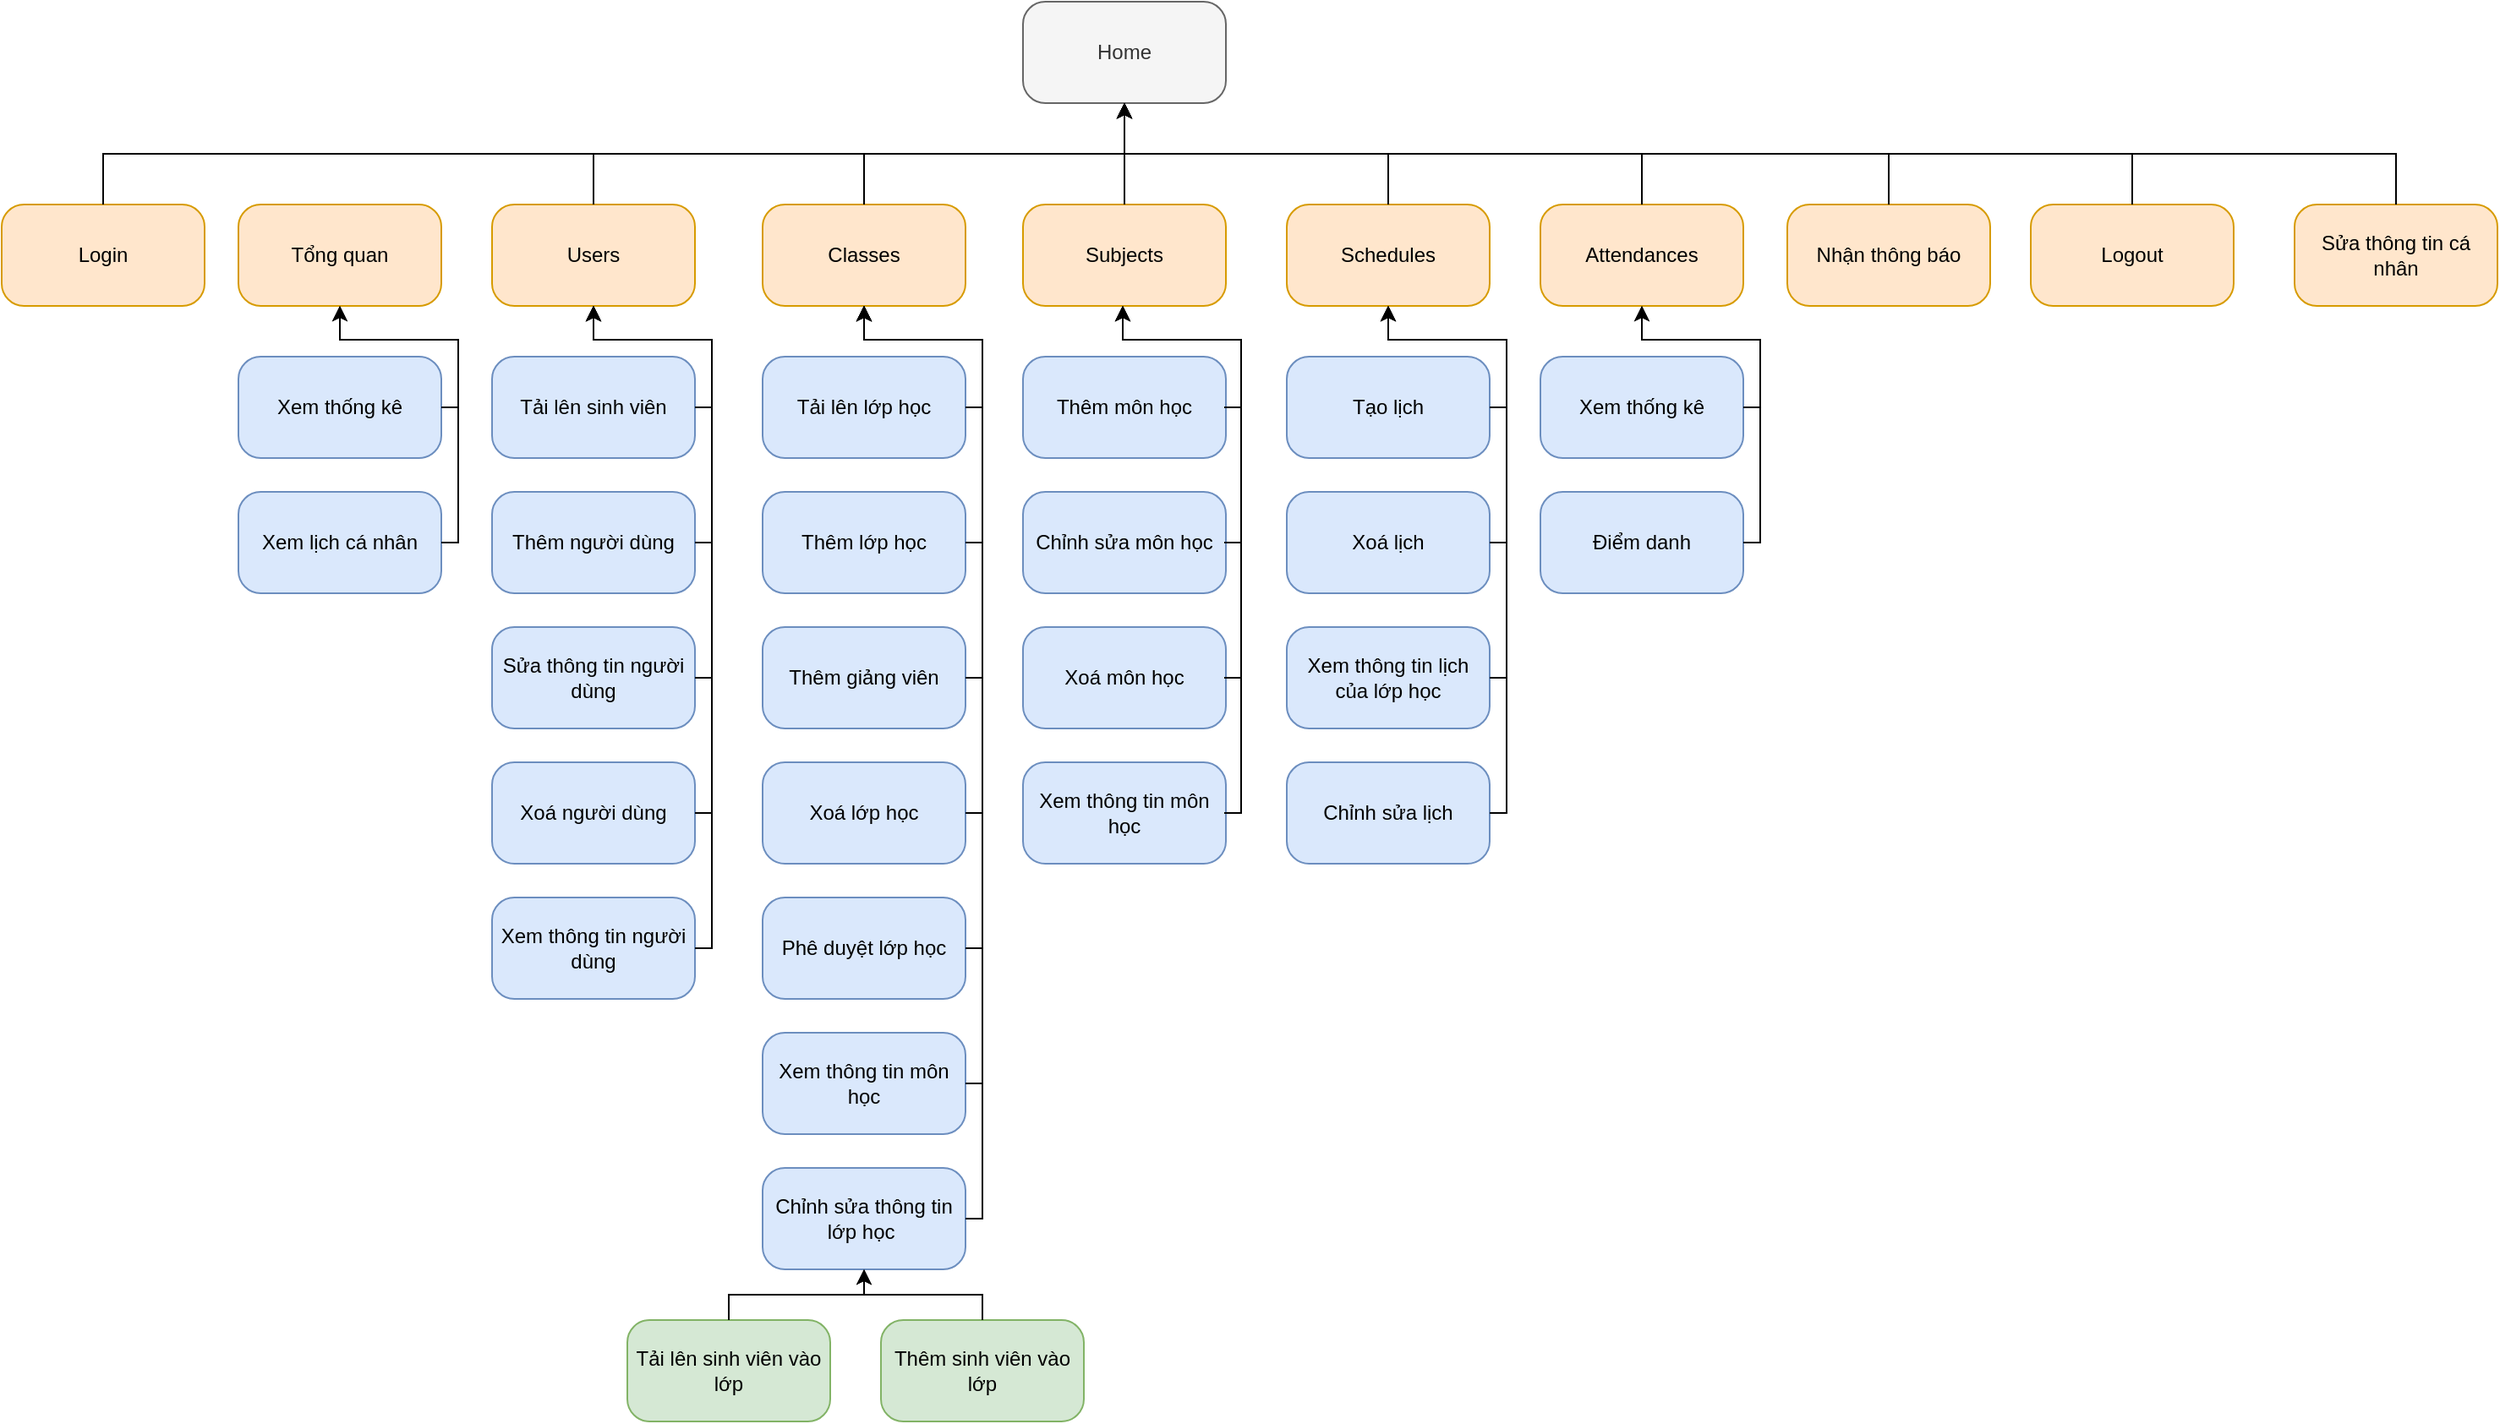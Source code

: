 <mxfile version="20.3.0" pages="3"><diagram id="ObsDBhFwj86qnx-AY492" name="Admin,SuperAdmin"><mxGraphModel dx="3127" dy="1194" grid="1" gridSize="10" guides="1" tooltips="1" connect="1" arrows="1" fold="1" page="1" pageScale="1" pageWidth="827" pageHeight="1169" math="0" shadow="0"><root><mxCell id="0"/><mxCell id="1" parent="0"/><mxCell id="vuLwh78SYrXA61qgfJdx-1" value="Home" style="rounded=1;whiteSpace=wrap;html=1;arcSize=22;fillColor=#f5f5f5;strokeColor=#666666;fontColor=#333333;" vertex="1" parent="1"><mxGeometry x="354" y="90" width="120" height="60" as="geometry"/></mxCell><mxCell id="vuLwh78SYrXA61qgfJdx-2" value="Users" style="rounded=1;whiteSpace=wrap;html=1;arcSize=22;fillColor=#ffe6cc;strokeColor=#d79b00;" vertex="1" parent="1"><mxGeometry x="40" y="210" width="120" height="60" as="geometry"/></mxCell><mxCell id="vuLwh78SYrXA61qgfJdx-3" value="Classes" style="rounded=1;whiteSpace=wrap;html=1;arcSize=22;fillColor=#ffe6cc;strokeColor=#d79b00;" vertex="1" parent="1"><mxGeometry x="200" y="210" width="120" height="60" as="geometry"/></mxCell><mxCell id="vuLwh78SYrXA61qgfJdx-4" value="Subjects" style="rounded=1;whiteSpace=wrap;html=1;arcSize=22;fillColor=#ffe6cc;strokeColor=#d79b00;" vertex="1" parent="1"><mxGeometry x="354" y="210" width="120" height="60" as="geometry"/></mxCell><mxCell id="vuLwh78SYrXA61qgfJdx-5" value="Schedules" style="rounded=1;whiteSpace=wrap;html=1;arcSize=22;fillColor=#ffe6cc;strokeColor=#d79b00;" vertex="1" parent="1"><mxGeometry x="510" y="210" width="120" height="60" as="geometry"/></mxCell><mxCell id="vuLwh78SYrXA61qgfJdx-6" value="Attendances" style="rounded=1;whiteSpace=wrap;html=1;arcSize=22;fillColor=#ffe6cc;strokeColor=#d79b00;" vertex="1" parent="1"><mxGeometry x="660" y="210" width="120" height="60" as="geometry"/></mxCell><mxCell id="vuLwh78SYrXA61qgfJdx-7" value="Logout" style="rounded=1;whiteSpace=wrap;html=1;arcSize=22;fillColor=#ffe6cc;strokeColor=#d79b00;" vertex="1" parent="1"><mxGeometry x="950" y="210" width="120" height="60" as="geometry"/></mxCell><mxCell id="vuLwh78SYrXA61qgfJdx-8" value="Login" style="rounded=1;whiteSpace=wrap;html=1;arcSize=22;fillColor=#ffe6cc;strokeColor=#d79b00;" vertex="1" parent="1"><mxGeometry x="-250" y="210" width="120" height="60" as="geometry"/></mxCell><mxCell id="vuLwh78SYrXA61qgfJdx-9" value="" style="endArrow=classic;html=1;rounded=0;exitX=0.5;exitY=0;exitDx=0;exitDy=0;entryX=0.5;entryY=1;entryDx=0;entryDy=0;edgeStyle=orthogonalEdgeStyle;" edge="1" parent="1" source="vuLwh78SYrXA61qgfJdx-7" target="vuLwh78SYrXA61qgfJdx-1"><mxGeometry width="50" height="50" relative="1" as="geometry"><mxPoint x="180" y="110" as="sourcePoint"/><mxPoint x="230" y="60" as="targetPoint"/></mxGeometry></mxCell><mxCell id="vuLwh78SYrXA61qgfJdx-10" value="" style="endArrow=classic;html=1;rounded=0;exitX=0.5;exitY=0;exitDx=0;exitDy=0;entryX=0.5;entryY=1;entryDx=0;entryDy=0;edgeStyle=orthogonalEdgeStyle;" edge="1" parent="1" source="vuLwh78SYrXA61qgfJdx-6" target="vuLwh78SYrXA61qgfJdx-1"><mxGeometry width="50" height="50" relative="1" as="geometry"><mxPoint x="880" y="220" as="sourcePoint"/><mxPoint x="424" y="160" as="targetPoint"/></mxGeometry></mxCell><mxCell id="vuLwh78SYrXA61qgfJdx-11" value="" style="endArrow=classic;html=1;rounded=0;exitX=0.5;exitY=0;exitDx=0;exitDy=0;entryX=0.5;entryY=1;entryDx=0;entryDy=0;edgeStyle=orthogonalEdgeStyle;" edge="1" parent="1" source="vuLwh78SYrXA61qgfJdx-5" target="vuLwh78SYrXA61qgfJdx-1"><mxGeometry width="50" height="50" relative="1" as="geometry"><mxPoint x="730" y="220" as="sourcePoint"/><mxPoint x="424.0" y="160" as="targetPoint"/></mxGeometry></mxCell><mxCell id="vuLwh78SYrXA61qgfJdx-12" value="" style="endArrow=classic;html=1;rounded=0;exitX=0.5;exitY=0;exitDx=0;exitDy=0;entryX=0.5;entryY=1;entryDx=0;entryDy=0;edgeStyle=orthogonalEdgeStyle;" edge="1" parent="1" source="vuLwh78SYrXA61qgfJdx-4" target="vuLwh78SYrXA61qgfJdx-1"><mxGeometry width="50" height="50" relative="1" as="geometry"><mxPoint x="580" y="220" as="sourcePoint"/><mxPoint x="424.0" y="160" as="targetPoint"/></mxGeometry></mxCell><mxCell id="vuLwh78SYrXA61qgfJdx-13" value="" style="endArrow=classic;html=1;rounded=0;exitX=0.5;exitY=0;exitDx=0;exitDy=0;entryX=0.5;entryY=1;entryDx=0;entryDy=0;edgeStyle=orthogonalEdgeStyle;" edge="1" parent="1" source="vuLwh78SYrXA61qgfJdx-3" target="vuLwh78SYrXA61qgfJdx-1"><mxGeometry width="50" height="50" relative="1" as="geometry"><mxPoint x="424.0" y="220" as="sourcePoint"/><mxPoint x="424.0" y="160" as="targetPoint"/></mxGeometry></mxCell><mxCell id="vuLwh78SYrXA61qgfJdx-14" value="" style="endArrow=classic;html=1;rounded=0;exitX=0.5;exitY=0;exitDx=0;exitDy=0;entryX=0.5;entryY=1;entryDx=0;entryDy=0;edgeStyle=orthogonalEdgeStyle;" edge="1" parent="1" source="vuLwh78SYrXA61qgfJdx-2" target="vuLwh78SYrXA61qgfJdx-1"><mxGeometry width="50" height="50" relative="1" as="geometry"><mxPoint x="434.0" y="230" as="sourcePoint"/><mxPoint x="434.0" y="170" as="targetPoint"/></mxGeometry></mxCell><mxCell id="vuLwh78SYrXA61qgfJdx-15" value="" style="endArrow=classic;html=1;rounded=0;exitX=0.5;exitY=0;exitDx=0;exitDy=0;entryX=0.5;entryY=1;entryDx=0;entryDy=0;edgeStyle=orthogonalEdgeStyle;" edge="1" parent="1" source="vuLwh78SYrXA61qgfJdx-8" target="vuLwh78SYrXA61qgfJdx-1"><mxGeometry width="50" height="50" relative="1" as="geometry"><mxPoint x="444.0" y="240" as="sourcePoint"/><mxPoint x="444.0" y="180" as="targetPoint"/></mxGeometry></mxCell><mxCell id="vuLwh78SYrXA61qgfJdx-17" value="Tải lên sinh viên" style="rounded=1;whiteSpace=wrap;html=1;arcSize=22;fillColor=#dae8fc;strokeColor=#6c8ebf;" vertex="1" parent="1"><mxGeometry x="40" y="300" width="120" height="60" as="geometry"/></mxCell><mxCell id="vuLwh78SYrXA61qgfJdx-18" value="Thêm người dùng" style="rounded=1;whiteSpace=wrap;html=1;arcSize=22;fillColor=#dae8fc;strokeColor=#6c8ebf;" vertex="1" parent="1"><mxGeometry x="40" y="380" width="120" height="60" as="geometry"/></mxCell><mxCell id="vuLwh78SYrXA61qgfJdx-19" value="Sửa thông tin người dùng" style="rounded=1;whiteSpace=wrap;html=1;arcSize=22;fillColor=#dae8fc;strokeColor=#6c8ebf;" vertex="1" parent="1"><mxGeometry x="40" y="460" width="120" height="60" as="geometry"/></mxCell><mxCell id="vuLwh78SYrXA61qgfJdx-20" value="Xoá người dùng" style="rounded=1;whiteSpace=wrap;html=1;arcSize=22;fillColor=#dae8fc;strokeColor=#6c8ebf;" vertex="1" parent="1"><mxGeometry x="40" y="540" width="120" height="60" as="geometry"/></mxCell><mxCell id="vuLwh78SYrXA61qgfJdx-21" value="Tổng quan" style="rounded=1;whiteSpace=wrap;html=1;arcSize=22;fillColor=#ffe6cc;strokeColor=#d79b00;" vertex="1" parent="1"><mxGeometry x="-110" y="210" width="120" height="60" as="geometry"/></mxCell><mxCell id="vuLwh78SYrXA61qgfJdx-22" value="Xem thống kê" style="rounded=1;whiteSpace=wrap;html=1;arcSize=22;fillColor=#dae8fc;strokeColor=#6c8ebf;" vertex="1" parent="1"><mxGeometry x="-110" y="300" width="120" height="60" as="geometry"/></mxCell><mxCell id="vuLwh78SYrXA61qgfJdx-23" value="Xem lịch cá nhân" style="rounded=1;whiteSpace=wrap;html=1;arcSize=22;fillColor=#dae8fc;strokeColor=#6c8ebf;" vertex="1" parent="1"><mxGeometry x="-110" y="380" width="120" height="60" as="geometry"/></mxCell><mxCell id="vuLwh78SYrXA61qgfJdx-26" value="Tải lên lớp học" style="rounded=1;whiteSpace=wrap;html=1;arcSize=22;fillColor=#dae8fc;strokeColor=#6c8ebf;" vertex="1" parent="1"><mxGeometry x="200" y="300" width="120" height="60" as="geometry"/></mxCell><mxCell id="vuLwh78SYrXA61qgfJdx-27" value="Thêm lớp học" style="rounded=1;whiteSpace=wrap;html=1;arcSize=22;fillColor=#dae8fc;strokeColor=#6c8ebf;" vertex="1" parent="1"><mxGeometry x="200" y="380" width="120" height="60" as="geometry"/></mxCell><mxCell id="vuLwh78SYrXA61qgfJdx-28" value="Thêm giảng viên" style="rounded=1;whiteSpace=wrap;html=1;arcSize=22;fillColor=#dae8fc;strokeColor=#6c8ebf;" vertex="1" parent="1"><mxGeometry x="200" y="460" width="120" height="60" as="geometry"/></mxCell><mxCell id="vuLwh78SYrXA61qgfJdx-29" value="Xoá lớp học" style="rounded=1;whiteSpace=wrap;html=1;arcSize=22;fillColor=#dae8fc;strokeColor=#6c8ebf;" vertex="1" parent="1"><mxGeometry x="200" y="540" width="120" height="60" as="geometry"/></mxCell><mxCell id="vuLwh78SYrXA61qgfJdx-30" value="Phê duyệt lớp học" style="rounded=1;whiteSpace=wrap;html=1;arcSize=22;fillColor=#dae8fc;strokeColor=#6c8ebf;" vertex="1" parent="1"><mxGeometry x="200" y="620" width="120" height="60" as="geometry"/></mxCell><mxCell id="vuLwh78SYrXA61qgfJdx-31" value="Chỉnh sửa thông tin lớp học&amp;nbsp;" style="rounded=1;whiteSpace=wrap;html=1;arcSize=22;fillColor=#dae8fc;strokeColor=#6c8ebf;" vertex="1" parent="1"><mxGeometry x="200" y="780" width="120" height="60" as="geometry"/></mxCell><mxCell id="vuLwh78SYrXA61qgfJdx-32" value="Tải lên sinh viên vào lớp" style="rounded=1;whiteSpace=wrap;html=1;arcSize=22;fillColor=#d5e8d4;strokeColor=#82b366;" vertex="1" parent="1"><mxGeometry x="120" y="870" width="120" height="60" as="geometry"/></mxCell><mxCell id="vuLwh78SYrXA61qgfJdx-33" value="Thêm sinh viên vào lớp" style="rounded=1;whiteSpace=wrap;html=1;arcSize=22;fillColor=#d5e8d4;strokeColor=#82b366;" vertex="1" parent="1"><mxGeometry x="270" y="870" width="120" height="60" as="geometry"/></mxCell><mxCell id="vuLwh78SYrXA61qgfJdx-39" value="Thêm môn học" style="rounded=1;whiteSpace=wrap;html=1;arcSize=22;fillColor=#dae8fc;strokeColor=#6c8ebf;" vertex="1" parent="1"><mxGeometry x="354" y="300" width="120" height="60" as="geometry"/></mxCell><mxCell id="vuLwh78SYrXA61qgfJdx-40" value="Chỉnh sửa môn học" style="rounded=1;whiteSpace=wrap;html=1;arcSize=22;fillColor=#dae8fc;strokeColor=#6c8ebf;" vertex="1" parent="1"><mxGeometry x="354" y="380" width="120" height="60" as="geometry"/></mxCell><mxCell id="vuLwh78SYrXA61qgfJdx-41" value="Xoá môn học" style="rounded=1;whiteSpace=wrap;html=1;arcSize=22;fillColor=#dae8fc;strokeColor=#6c8ebf;" vertex="1" parent="1"><mxGeometry x="354" y="460" width="120" height="60" as="geometry"/></mxCell><mxCell id="vuLwh78SYrXA61qgfJdx-42" value="Xem thông tin môn học" style="rounded=1;whiteSpace=wrap;html=1;arcSize=22;fillColor=#dae8fc;strokeColor=#6c8ebf;" vertex="1" parent="1"><mxGeometry x="354" y="540" width="120" height="60" as="geometry"/></mxCell><mxCell id="vuLwh78SYrXA61qgfJdx-44" value="Xem thông tin người dùng" style="rounded=1;whiteSpace=wrap;html=1;arcSize=22;fillColor=#dae8fc;strokeColor=#6c8ebf;" vertex="1" parent="1"><mxGeometry x="40" y="620" width="120" height="60" as="geometry"/></mxCell><mxCell id="vuLwh78SYrXA61qgfJdx-45" value="Xem thông tin môn học" style="rounded=1;whiteSpace=wrap;html=1;arcSize=22;fillColor=#dae8fc;strokeColor=#6c8ebf;" vertex="1" parent="1"><mxGeometry x="200" y="700" width="120" height="60" as="geometry"/></mxCell><mxCell id="vuLwh78SYrXA61qgfJdx-46" value="Tạo lịch" style="rounded=1;whiteSpace=wrap;html=1;arcSize=22;fillColor=#dae8fc;strokeColor=#6c8ebf;" vertex="1" parent="1"><mxGeometry x="510" y="300" width="120" height="60" as="geometry"/></mxCell><mxCell id="vuLwh78SYrXA61qgfJdx-47" value="Xoá lịch" style="rounded=1;whiteSpace=wrap;html=1;arcSize=22;fillColor=#dae8fc;strokeColor=#6c8ebf;" vertex="1" parent="1"><mxGeometry x="510" y="380" width="120" height="60" as="geometry"/></mxCell><mxCell id="vuLwh78SYrXA61qgfJdx-48" value="Chỉnh sửa lịch" style="rounded=1;whiteSpace=wrap;html=1;arcSize=22;fillColor=#dae8fc;strokeColor=#6c8ebf;" vertex="1" parent="1"><mxGeometry x="510" y="540" width="120" height="60" as="geometry"/></mxCell><mxCell id="vuLwh78SYrXA61qgfJdx-50" value="Xem thông tin lịch của lớp học" style="rounded=1;whiteSpace=wrap;html=1;arcSize=22;fillColor=#dae8fc;strokeColor=#6c8ebf;" vertex="1" parent="1"><mxGeometry x="510" y="460" width="120" height="60" as="geometry"/></mxCell><mxCell id="vuLwh78SYrXA61qgfJdx-57" value="Xem thống kê" style="rounded=1;whiteSpace=wrap;html=1;arcSize=22;fillColor=#dae8fc;strokeColor=#6c8ebf;" vertex="1" parent="1"><mxGeometry x="660" y="300" width="120" height="60" as="geometry"/></mxCell><mxCell id="vuLwh78SYrXA61qgfJdx-59" value="Điểm danh" style="rounded=1;whiteSpace=wrap;html=1;arcSize=22;fillColor=#dae8fc;strokeColor=#6c8ebf;" vertex="1" parent="1"><mxGeometry x="660" y="380" width="120" height="60" as="geometry"/></mxCell><mxCell id="vuLwh78SYrXA61qgfJdx-60" value="" style="endArrow=classic;html=1;rounded=0;exitX=1;exitY=0.5;exitDx=0;exitDy=0;entryX=0.5;entryY=1;entryDx=0;entryDy=0;edgeStyle=orthogonalEdgeStyle;" edge="1" parent="1" source="vuLwh78SYrXA61qgfJdx-22" target="vuLwh78SYrXA61qgfJdx-21"><mxGeometry width="50" height="50" relative="1" as="geometry"><mxPoint x="20" y="320" as="sourcePoint"/><mxPoint x="70" y="270" as="targetPoint"/><Array as="points"><mxPoint x="20" y="330"/><mxPoint x="20" y="290"/><mxPoint x="-50" y="290"/></Array></mxGeometry></mxCell><mxCell id="vuLwh78SYrXA61qgfJdx-61" value="" style="endArrow=classic;html=1;rounded=0;exitX=1;exitY=0.5;exitDx=0;exitDy=0;entryX=0.5;entryY=1;entryDx=0;entryDy=0;edgeStyle=orthogonalEdgeStyle;" edge="1" parent="1" source="vuLwh78SYrXA61qgfJdx-23" target="vuLwh78SYrXA61qgfJdx-21"><mxGeometry width="50" height="50" relative="1" as="geometry"><mxPoint x="20" y="340" as="sourcePoint"/><mxPoint x="-40" y="280" as="targetPoint"/><Array as="points"><mxPoint x="20" y="410"/><mxPoint x="20" y="290"/><mxPoint x="-50" y="290"/></Array></mxGeometry></mxCell><mxCell id="vuLwh78SYrXA61qgfJdx-62" value="" style="endArrow=classic;html=1;rounded=0;exitX=1;exitY=0.5;exitDx=0;exitDy=0;entryX=0.5;entryY=1;entryDx=0;entryDy=0;edgeStyle=orthogonalEdgeStyle;" edge="1" parent="1" source="vuLwh78SYrXA61qgfJdx-17" target="vuLwh78SYrXA61qgfJdx-2"><mxGeometry width="50" height="50" relative="1" as="geometry"><mxPoint x="160.0" y="330.0" as="sourcePoint"/><mxPoint x="100.0" y="270.0" as="targetPoint"/><Array as="points"><mxPoint x="170" y="330"/><mxPoint x="170" y="290"/><mxPoint x="100" y="290"/></Array></mxGeometry></mxCell><mxCell id="vuLwh78SYrXA61qgfJdx-63" value="" style="endArrow=classic;html=1;rounded=0;exitX=1;exitY=0.5;exitDx=0;exitDy=0;entryX=0.5;entryY=1;entryDx=0;entryDy=0;edgeStyle=orthogonalEdgeStyle;" edge="1" parent="1" source="vuLwh78SYrXA61qgfJdx-18" target="vuLwh78SYrXA61qgfJdx-2"><mxGeometry width="50" height="50" relative="1" as="geometry"><mxPoint x="160.0" y="410" as="sourcePoint"/><mxPoint x="100.0" y="270.0" as="targetPoint"/><Array as="points"><mxPoint x="170" y="410"/><mxPoint x="170" y="290"/><mxPoint x="100" y="290"/></Array></mxGeometry></mxCell><mxCell id="vuLwh78SYrXA61qgfJdx-65" value="" style="endArrow=classic;html=1;rounded=0;exitX=1;exitY=0.5;exitDx=0;exitDy=0;entryX=0.5;entryY=1;entryDx=0;entryDy=0;edgeStyle=orthogonalEdgeStyle;" edge="1" parent="1" source="vuLwh78SYrXA61qgfJdx-19" target="vuLwh78SYrXA61qgfJdx-2"><mxGeometry width="50" height="50" relative="1" as="geometry"><mxPoint x="170" y="420" as="sourcePoint"/><mxPoint x="110" y="280" as="targetPoint"/><Array as="points"><mxPoint x="170" y="490"/><mxPoint x="170" y="290"/><mxPoint x="100" y="290"/></Array></mxGeometry></mxCell><mxCell id="vuLwh78SYrXA61qgfJdx-66" value="" style="endArrow=classic;html=1;rounded=0;exitX=1;exitY=0.5;exitDx=0;exitDy=0;entryX=0.5;entryY=1;entryDx=0;entryDy=0;edgeStyle=orthogonalEdgeStyle;" edge="1" parent="1" source="vuLwh78SYrXA61qgfJdx-20" target="vuLwh78SYrXA61qgfJdx-2"><mxGeometry width="50" height="50" relative="1" as="geometry"><mxPoint x="170" y="500.0" as="sourcePoint"/><mxPoint x="110" y="280" as="targetPoint"/><Array as="points"><mxPoint x="170" y="570"/><mxPoint x="170" y="290"/><mxPoint x="100" y="290"/></Array></mxGeometry></mxCell><mxCell id="vuLwh78SYrXA61qgfJdx-67" value="" style="endArrow=classic;html=1;rounded=0;exitX=1;exitY=0.5;exitDx=0;exitDy=0;entryX=0.5;entryY=1;entryDx=0;entryDy=0;edgeStyle=orthogonalEdgeStyle;" edge="1" parent="1" source="vuLwh78SYrXA61qgfJdx-44" target="vuLwh78SYrXA61qgfJdx-2"><mxGeometry width="50" height="50" relative="1" as="geometry"><mxPoint x="170" y="580" as="sourcePoint"/><mxPoint x="110" y="280" as="targetPoint"/><Array as="points"><mxPoint x="170" y="650"/><mxPoint x="170" y="290"/><mxPoint x="100" y="290"/></Array></mxGeometry></mxCell><mxCell id="vuLwh78SYrXA61qgfJdx-68" value="" style="endArrow=classic;html=1;rounded=0;exitX=1;exitY=0.5;exitDx=0;exitDy=0;entryX=0.5;entryY=1;entryDx=0;entryDy=0;edgeStyle=orthogonalEdgeStyle;" edge="1" parent="1"><mxGeometry width="50" height="50" relative="1" as="geometry"><mxPoint x="320" y="330.0" as="sourcePoint"/><mxPoint x="260" y="270.0" as="targetPoint"/><Array as="points"><mxPoint x="330" y="330"/><mxPoint x="330" y="290"/><mxPoint x="260" y="290"/></Array></mxGeometry></mxCell><mxCell id="vuLwh78SYrXA61qgfJdx-69" value="" style="endArrow=classic;html=1;rounded=0;exitX=1;exitY=0.5;exitDx=0;exitDy=0;entryX=0.5;entryY=1;entryDx=0;entryDy=0;edgeStyle=orthogonalEdgeStyle;" edge="1" parent="1"><mxGeometry width="50" height="50" relative="1" as="geometry"><mxPoint x="320" y="410" as="sourcePoint"/><mxPoint x="260" y="270.0" as="targetPoint"/><Array as="points"><mxPoint x="330" y="410"/><mxPoint x="330" y="290"/><mxPoint x="260" y="290"/></Array></mxGeometry></mxCell><mxCell id="vuLwh78SYrXA61qgfJdx-70" value="" style="endArrow=classic;html=1;rounded=0;exitX=1;exitY=0.5;exitDx=0;exitDy=0;entryX=0.5;entryY=1;entryDx=0;entryDy=0;edgeStyle=orthogonalEdgeStyle;" edge="1" parent="1"><mxGeometry width="50" height="50" relative="1" as="geometry"><mxPoint x="320" y="490" as="sourcePoint"/><mxPoint x="260" y="270.0" as="targetPoint"/><Array as="points"><mxPoint x="330" y="490"/><mxPoint x="330" y="290"/><mxPoint x="260" y="290"/></Array></mxGeometry></mxCell><mxCell id="vuLwh78SYrXA61qgfJdx-71" value="" style="endArrow=classic;html=1;rounded=0;exitX=1;exitY=0.5;exitDx=0;exitDy=0;entryX=0.5;entryY=1;entryDx=0;entryDy=0;edgeStyle=orthogonalEdgeStyle;" edge="1" parent="1"><mxGeometry width="50" height="50" relative="1" as="geometry"><mxPoint x="320" y="570" as="sourcePoint"/><mxPoint x="260" y="270.0" as="targetPoint"/><Array as="points"><mxPoint x="330" y="570"/><mxPoint x="330" y="290"/><mxPoint x="260" y="290"/></Array></mxGeometry></mxCell><mxCell id="vuLwh78SYrXA61qgfJdx-72" value="" style="endArrow=classic;html=1;rounded=0;exitX=1;exitY=0.5;exitDx=0;exitDy=0;entryX=0.5;entryY=1;entryDx=0;entryDy=0;edgeStyle=orthogonalEdgeStyle;" edge="1" parent="1"><mxGeometry width="50" height="50" relative="1" as="geometry"><mxPoint x="320" y="650" as="sourcePoint"/><mxPoint x="260" y="270.0" as="targetPoint"/><Array as="points"><mxPoint x="330" y="650"/><mxPoint x="330" y="290"/><mxPoint x="260" y="290"/></Array></mxGeometry></mxCell><mxCell id="vuLwh78SYrXA61qgfJdx-73" value="" style="endArrow=classic;html=1;rounded=0;exitX=1;exitY=0.5;exitDx=0;exitDy=0;entryX=0.5;entryY=1;entryDx=0;entryDy=0;edgeStyle=orthogonalEdgeStyle;" edge="1" parent="1" source="vuLwh78SYrXA61qgfJdx-45" target="vuLwh78SYrXA61qgfJdx-3"><mxGeometry width="50" height="50" relative="1" as="geometry"><mxPoint x="330" y="660" as="sourcePoint"/><mxPoint x="270" y="280.0" as="targetPoint"/><Array as="points"><mxPoint x="330" y="730"/><mxPoint x="330" y="290"/><mxPoint x="260" y="290"/></Array></mxGeometry></mxCell><mxCell id="vuLwh78SYrXA61qgfJdx-74" value="" style="endArrow=classic;html=1;rounded=0;exitX=1;exitY=0.5;exitDx=0;exitDy=0;entryX=0.5;entryY=1;entryDx=0;entryDy=0;edgeStyle=orthogonalEdgeStyle;" edge="1" parent="1" source="vuLwh78SYrXA61qgfJdx-31" target="vuLwh78SYrXA61qgfJdx-3"><mxGeometry width="50" height="50" relative="1" as="geometry"><mxPoint x="330" y="740" as="sourcePoint"/><mxPoint x="270" y="280" as="targetPoint"/><Array as="points"><mxPoint x="330" y="810"/><mxPoint x="330" y="290"/><mxPoint x="260" y="290"/></Array></mxGeometry></mxCell><mxCell id="vuLwh78SYrXA61qgfJdx-75" value="" style="endArrow=classic;html=1;rounded=0;exitX=1;exitY=0.5;exitDx=0;exitDy=0;entryX=0.5;entryY=1;entryDx=0;entryDy=0;edgeStyle=orthogonalEdgeStyle;" edge="1" parent="1"><mxGeometry width="50" height="50" relative="1" as="geometry"><mxPoint x="473" y="330" as="sourcePoint"/><mxPoint x="413" y="270" as="targetPoint"/><Array as="points"><mxPoint x="483" y="330"/><mxPoint x="483" y="290"/><mxPoint x="413" y="290"/></Array></mxGeometry></mxCell><mxCell id="vuLwh78SYrXA61qgfJdx-76" value="" style="endArrow=classic;html=1;rounded=0;exitX=1;exitY=0.5;exitDx=0;exitDy=0;entryX=0.5;entryY=1;entryDx=0;entryDy=0;edgeStyle=orthogonalEdgeStyle;" edge="1" parent="1"><mxGeometry width="50" height="50" relative="1" as="geometry"><mxPoint x="473" y="410" as="sourcePoint"/><mxPoint x="413" y="270" as="targetPoint"/><Array as="points"><mxPoint x="483" y="410"/><mxPoint x="483" y="290"/><mxPoint x="413" y="290"/></Array></mxGeometry></mxCell><mxCell id="vuLwh78SYrXA61qgfJdx-77" value="" style="endArrow=classic;html=1;rounded=0;exitX=1;exitY=0.5;exitDx=0;exitDy=0;entryX=0.5;entryY=1;entryDx=0;entryDy=0;edgeStyle=orthogonalEdgeStyle;" edge="1" parent="1"><mxGeometry width="50" height="50" relative="1" as="geometry"><mxPoint x="473" y="490" as="sourcePoint"/><mxPoint x="413" y="270" as="targetPoint"/><Array as="points"><mxPoint x="483" y="490"/><mxPoint x="483" y="290"/><mxPoint x="413" y="290"/></Array></mxGeometry></mxCell><mxCell id="vuLwh78SYrXA61qgfJdx-78" value="" style="endArrow=classic;html=1;rounded=0;exitX=1;exitY=0.5;exitDx=0;exitDy=0;entryX=0.5;entryY=1;entryDx=0;entryDy=0;edgeStyle=orthogonalEdgeStyle;" edge="1" parent="1"><mxGeometry width="50" height="50" relative="1" as="geometry"><mxPoint x="473" y="570" as="sourcePoint"/><mxPoint x="413" y="270" as="targetPoint"/><Array as="points"><mxPoint x="483" y="570"/><mxPoint x="483" y="290"/><mxPoint x="413" y="290"/></Array></mxGeometry></mxCell><mxCell id="vuLwh78SYrXA61qgfJdx-80" value="" style="endArrow=classic;html=1;rounded=0;exitX=1;exitY=0.5;exitDx=0;exitDy=0;entryX=0.5;entryY=1;entryDx=0;entryDy=0;edgeStyle=orthogonalEdgeStyle;" edge="1" parent="1"><mxGeometry width="50" height="50" relative="1" as="geometry"><mxPoint x="630" y="330" as="sourcePoint"/><mxPoint x="570" y="270" as="targetPoint"/><Array as="points"><mxPoint x="640" y="330"/><mxPoint x="640" y="290"/><mxPoint x="570" y="290"/></Array></mxGeometry></mxCell><mxCell id="vuLwh78SYrXA61qgfJdx-81" value="" style="endArrow=classic;html=1;rounded=0;exitX=1;exitY=0.5;exitDx=0;exitDy=0;entryX=0.5;entryY=1;entryDx=0;entryDy=0;edgeStyle=orthogonalEdgeStyle;" edge="1" parent="1"><mxGeometry width="50" height="50" relative="1" as="geometry"><mxPoint x="630" y="410" as="sourcePoint"/><mxPoint x="570" y="270" as="targetPoint"/><Array as="points"><mxPoint x="640" y="410"/><mxPoint x="640" y="290"/><mxPoint x="570" y="290"/></Array></mxGeometry></mxCell><mxCell id="vuLwh78SYrXA61qgfJdx-82" value="" style="endArrow=classic;html=1;rounded=0;exitX=1;exitY=0.5;exitDx=0;exitDy=0;entryX=0.5;entryY=1;entryDx=0;entryDy=0;edgeStyle=orthogonalEdgeStyle;" edge="1" parent="1"><mxGeometry width="50" height="50" relative="1" as="geometry"><mxPoint x="630" y="490" as="sourcePoint"/><mxPoint x="570" y="270" as="targetPoint"/><Array as="points"><mxPoint x="640" y="490"/><mxPoint x="640" y="290"/><mxPoint x="570" y="290"/></Array></mxGeometry></mxCell><mxCell id="vuLwh78SYrXA61qgfJdx-83" value="" style="endArrow=classic;html=1;rounded=0;exitX=1;exitY=0.5;exitDx=0;exitDy=0;entryX=0.5;entryY=1;entryDx=0;entryDy=0;edgeStyle=orthogonalEdgeStyle;" edge="1" parent="1"><mxGeometry width="50" height="50" relative="1" as="geometry"><mxPoint x="630" y="570" as="sourcePoint"/><mxPoint x="570" y="270" as="targetPoint"/><Array as="points"><mxPoint x="640" y="570"/><mxPoint x="640" y="290"/><mxPoint x="570" y="290"/></Array></mxGeometry></mxCell><mxCell id="vuLwh78SYrXA61qgfJdx-84" value="" style="endArrow=classic;html=1;rounded=0;exitX=1;exitY=0.5;exitDx=0;exitDy=0;entryX=0.5;entryY=1;entryDx=0;entryDy=0;edgeStyle=orthogonalEdgeStyle;" edge="1" parent="1"><mxGeometry width="50" height="50" relative="1" as="geometry"><mxPoint x="780" y="330" as="sourcePoint"/><mxPoint x="720" y="270" as="targetPoint"/><Array as="points"><mxPoint x="790" y="330"/><mxPoint x="790" y="290"/><mxPoint x="720" y="290"/></Array></mxGeometry></mxCell><mxCell id="vuLwh78SYrXA61qgfJdx-85" value="" style="endArrow=classic;html=1;rounded=0;exitX=1;exitY=0.5;exitDx=0;exitDy=0;entryX=0.5;entryY=1;entryDx=0;entryDy=0;edgeStyle=orthogonalEdgeStyle;" edge="1" parent="1"><mxGeometry width="50" height="50" relative="1" as="geometry"><mxPoint x="780" y="410" as="sourcePoint"/><mxPoint x="720" y="270" as="targetPoint"/><Array as="points"><mxPoint x="790" y="410"/><mxPoint x="790" y="290"/><mxPoint x="720" y="290"/></Array></mxGeometry></mxCell><mxCell id="vuLwh78SYrXA61qgfJdx-88" value="" style="endArrow=classic;html=1;rounded=0;entryX=0.5;entryY=1;entryDx=0;entryDy=0;exitX=0.5;exitY=0;exitDx=0;exitDy=0;edgeStyle=orthogonalEdgeStyle;" edge="1" parent="1" source="vuLwh78SYrXA61qgfJdx-33" target="vuLwh78SYrXA61qgfJdx-31"><mxGeometry width="50" height="50" relative="1" as="geometry"><mxPoint x="410" y="890" as="sourcePoint"/><mxPoint x="460" y="840" as="targetPoint"/></mxGeometry></mxCell><mxCell id="vuLwh78SYrXA61qgfJdx-89" value="" style="endArrow=classic;html=1;rounded=0;entryX=0.5;entryY=1;entryDx=0;entryDy=0;exitX=0.5;exitY=0;exitDx=0;exitDy=0;edgeStyle=orthogonalEdgeStyle;" edge="1" parent="1" source="vuLwh78SYrXA61qgfJdx-32" target="vuLwh78SYrXA61qgfJdx-31"><mxGeometry width="50" height="50" relative="1" as="geometry"><mxPoint x="340" y="880" as="sourcePoint"/><mxPoint x="270" y="850" as="targetPoint"/></mxGeometry></mxCell><mxCell id="sn3_VsvCYBAWzcol9xqG-1" value="Nhận thông báo" style="rounded=1;whiteSpace=wrap;html=1;arcSize=22;fillColor=#ffe6cc;strokeColor=#d79b00;" vertex="1" parent="1"><mxGeometry x="806" y="210" width="120" height="60" as="geometry"/></mxCell><mxCell id="sn3_VsvCYBAWzcol9xqG-2" value="" style="endArrow=classic;html=1;rounded=0;exitX=0.5;exitY=0;exitDx=0;exitDy=0;entryX=0.5;entryY=1;entryDx=0;entryDy=0;edgeStyle=orthogonalEdgeStyle;" edge="1" parent="1" source="sn3_VsvCYBAWzcol9xqG-1" target="vuLwh78SYrXA61qgfJdx-1"><mxGeometry width="50" height="50" relative="1" as="geometry"><mxPoint x="-4" y="110" as="sourcePoint"/><mxPoint x="230.0" y="150" as="targetPoint"/></mxGeometry></mxCell><mxCell id="hZtwnOrlf-6MYb8-wJ_D-1" value="Sửa thông tin cá nhân" style="rounded=1;whiteSpace=wrap;html=1;arcSize=22;fillColor=#ffe6cc;strokeColor=#d79b00;" vertex="1" parent="1"><mxGeometry x="1106" y="210" width="120" height="60" as="geometry"/></mxCell><mxCell id="hZtwnOrlf-6MYb8-wJ_D-2" value="" style="endArrow=classic;html=1;rounded=0;exitX=0.5;exitY=0;exitDx=0;exitDy=0;entryX=0.5;entryY=1;entryDx=0;entryDy=0;edgeStyle=orthogonalEdgeStyle;" edge="1" parent="1" source="hZtwnOrlf-6MYb8-wJ_D-1" target="vuLwh78SYrXA61qgfJdx-1"><mxGeometry width="50" height="50" relative="1" as="geometry"><mxPoint x="1026" y="220" as="sourcePoint"/><mxPoint x="560" y="150" as="targetPoint"/></mxGeometry></mxCell></root></mxGraphModel></diagram><diagram id="q3KE_cmWO2H0vlkIXpKT" name="Sinhvien"><mxGraphModel dx="1464" dy="760" grid="1" gridSize="10" guides="1" tooltips="1" connect="1" arrows="1" fold="1" page="1" pageScale="1" pageWidth="827" pageHeight="1169" math="0" shadow="0"><root><mxCell id="0"/><mxCell id="1" parent="0"/><mxCell id="vbVjGgXaTBdYRBg2uUR4-1" value="Home" style="rounded=1;whiteSpace=wrap;html=1;arcSize=22;fillColor=#f5f5f5;strokeColor=#666666;fontColor=#333333;" vertex="1" parent="1"><mxGeometry x="354" y="90" width="120" height="60" as="geometry"/></mxCell><mxCell id="vbVjGgXaTBdYRBg2uUR4-5" value="Schedules" style="rounded=1;whiteSpace=wrap;html=1;arcSize=22;fillColor=#ffe6cc;strokeColor=#d79b00;" vertex="1" parent="1"><mxGeometry x="510" y="210" width="120" height="60" as="geometry"/></mxCell><mxCell id="vbVjGgXaTBdYRBg2uUR4-6" value="Attendances" style="rounded=1;whiteSpace=wrap;html=1;arcSize=22;fillColor=#ffe6cc;strokeColor=#d79b00;" vertex="1" parent="1"><mxGeometry x="660" y="210" width="120" height="60" as="geometry"/></mxCell><mxCell id="vbVjGgXaTBdYRBg2uUR4-7" value="Logout" style="rounded=1;whiteSpace=wrap;html=1;arcSize=22;fillColor=#ffe6cc;strokeColor=#d79b00;" vertex="1" parent="1"><mxGeometry x="810" y="210" width="120" height="60" as="geometry"/></mxCell><mxCell id="vbVjGgXaTBdYRBg2uUR4-8" value="Login" style="rounded=1;whiteSpace=wrap;html=1;arcSize=22;fillColor=#ffe6cc;strokeColor=#d79b00;" vertex="1" parent="1"><mxGeometry x="58" y="210" width="120" height="60" as="geometry"/></mxCell><mxCell id="vbVjGgXaTBdYRBg2uUR4-9" value="" style="endArrow=classic;html=1;rounded=0;exitX=0.5;exitY=0;exitDx=0;exitDy=0;entryX=0.5;entryY=1;entryDx=0;entryDy=0;edgeStyle=orthogonalEdgeStyle;" edge="1" parent="1" source="vbVjGgXaTBdYRBg2uUR4-7" target="vbVjGgXaTBdYRBg2uUR4-1"><mxGeometry width="50" height="50" relative="1" as="geometry"><mxPoint x="180" y="110" as="sourcePoint"/><mxPoint x="230" y="60" as="targetPoint"/></mxGeometry></mxCell><mxCell id="vbVjGgXaTBdYRBg2uUR4-10" value="" style="endArrow=classic;html=1;rounded=0;exitX=0.5;exitY=0;exitDx=0;exitDy=0;entryX=0.5;entryY=1;entryDx=0;entryDy=0;edgeStyle=orthogonalEdgeStyle;" edge="1" parent="1" source="vbVjGgXaTBdYRBg2uUR4-6" target="vbVjGgXaTBdYRBg2uUR4-1"><mxGeometry width="50" height="50" relative="1" as="geometry"><mxPoint x="880" y="220" as="sourcePoint"/><mxPoint x="424" y="160" as="targetPoint"/></mxGeometry></mxCell><mxCell id="vbVjGgXaTBdYRBg2uUR4-11" value="" style="endArrow=classic;html=1;rounded=0;exitX=0.5;exitY=0;exitDx=0;exitDy=0;entryX=0.5;entryY=1;entryDx=0;entryDy=0;edgeStyle=orthogonalEdgeStyle;" edge="1" parent="1" source="vbVjGgXaTBdYRBg2uUR4-5" target="vbVjGgXaTBdYRBg2uUR4-1"><mxGeometry width="50" height="50" relative="1" as="geometry"><mxPoint x="730" y="220" as="sourcePoint"/><mxPoint x="424.0" y="160" as="targetPoint"/></mxGeometry></mxCell><mxCell id="vbVjGgXaTBdYRBg2uUR4-15" value="" style="endArrow=classic;html=1;rounded=0;exitX=0.5;exitY=0;exitDx=0;exitDy=0;entryX=0.5;entryY=1;entryDx=0;entryDy=0;edgeStyle=orthogonalEdgeStyle;" edge="1" parent="1" source="vbVjGgXaTBdYRBg2uUR4-8" target="vbVjGgXaTBdYRBg2uUR4-1"><mxGeometry width="50" height="50" relative="1" as="geometry"><mxPoint x="444.0" y="240" as="sourcePoint"/><mxPoint x="444.0" y="180" as="targetPoint"/></mxGeometry></mxCell><mxCell id="vbVjGgXaTBdYRBg2uUR4-20" value="Tổng quan" style="rounded=1;whiteSpace=wrap;html=1;arcSize=22;fillColor=#ffe6cc;strokeColor=#d79b00;" vertex="1" parent="1"><mxGeometry x="198" y="210" width="120" height="60" as="geometry"/></mxCell><mxCell id="vbVjGgXaTBdYRBg2uUR4-21" value="Xem thống kê" style="rounded=1;whiteSpace=wrap;html=1;arcSize=22;fillColor=#dae8fc;strokeColor=#6c8ebf;" vertex="1" parent="1"><mxGeometry x="198" y="300" width="120" height="60" as="geometry"/></mxCell><mxCell id="vbVjGgXaTBdYRBg2uUR4-22" value="Xem lịch cá nhân" style="rounded=1;whiteSpace=wrap;html=1;arcSize=22;fillColor=#dae8fc;strokeColor=#6c8ebf;" vertex="1" parent="1"><mxGeometry x="198" y="380" width="120" height="60" as="geometry"/></mxCell><mxCell id="vbVjGgXaTBdYRBg2uUR4-40" value="Xem thông tin lịch học" style="rounded=1;whiteSpace=wrap;html=1;arcSize=22;fillColor=#dae8fc;strokeColor=#6c8ebf;" vertex="1" parent="1"><mxGeometry x="510" y="300" width="120" height="60" as="geometry"/></mxCell><mxCell id="vbVjGgXaTBdYRBg2uUR4-41" value="Xem thông tin điểm danh" style="rounded=1;whiteSpace=wrap;html=1;arcSize=22;fillColor=#dae8fc;strokeColor=#6c8ebf;" vertex="1" parent="1"><mxGeometry x="660" y="300" width="120" height="60" as="geometry"/></mxCell><mxCell id="vbVjGgXaTBdYRBg2uUR4-43" value="" style="endArrow=classic;html=1;rounded=0;exitX=1;exitY=0.5;exitDx=0;exitDy=0;entryX=0.5;entryY=1;entryDx=0;entryDy=0;edgeStyle=orthogonalEdgeStyle;" edge="1" parent="1" source="vbVjGgXaTBdYRBg2uUR4-21" target="vbVjGgXaTBdYRBg2uUR4-20"><mxGeometry width="50" height="50" relative="1" as="geometry"><mxPoint x="328" y="320" as="sourcePoint"/><mxPoint x="378" y="270" as="targetPoint"/><Array as="points"><mxPoint x="330" y="330"/><mxPoint x="330" y="290"/><mxPoint x="258" y="290"/></Array></mxGeometry></mxCell><mxCell id="vbVjGgXaTBdYRBg2uUR4-44" value="" style="endArrow=classic;html=1;rounded=0;exitX=1;exitY=0.5;exitDx=0;exitDy=0;entryX=0.5;entryY=1;entryDx=0;entryDy=0;edgeStyle=orthogonalEdgeStyle;" edge="1" parent="1" source="vbVjGgXaTBdYRBg2uUR4-22" target="vbVjGgXaTBdYRBg2uUR4-20"><mxGeometry width="50" height="50" relative="1" as="geometry"><mxPoint x="328" y="340" as="sourcePoint"/><mxPoint x="268" y="280" as="targetPoint"/><Array as="points"><mxPoint x="330" y="410"/><mxPoint x="330" y="290"/><mxPoint x="258" y="290"/></Array></mxGeometry></mxCell><mxCell id="vbVjGgXaTBdYRBg2uUR4-63" value="" style="endArrow=classic;html=1;rounded=0;exitX=1;exitY=0.5;exitDx=0;exitDy=0;entryX=0.5;entryY=1;entryDx=0;entryDy=0;edgeStyle=orthogonalEdgeStyle;" edge="1" parent="1" source="vbVjGgXaTBdYRBg2uUR4-40"><mxGeometry width="50" height="50" relative="1" as="geometry"><mxPoint x="630" y="490" as="sourcePoint"/><mxPoint x="570" y="270" as="targetPoint"/><Array as="points"><mxPoint x="640" y="330"/><mxPoint x="640" y="290"/><mxPoint x="570" y="290"/></Array></mxGeometry></mxCell><mxCell id="vbVjGgXaTBdYRBg2uUR4-65" value="" style="endArrow=classic;html=1;rounded=0;exitX=1;exitY=0.5;exitDx=0;exitDy=0;entryX=0.5;entryY=1;entryDx=0;entryDy=0;edgeStyle=orthogonalEdgeStyle;" edge="1" parent="1"><mxGeometry width="50" height="50" relative="1" as="geometry"><mxPoint x="780" y="330" as="sourcePoint"/><mxPoint x="720" y="270" as="targetPoint"/><Array as="points"><mxPoint x="790" y="330"/><mxPoint x="790" y="290"/><mxPoint x="720" y="290"/></Array></mxGeometry></mxCell><mxCell id="C_BRCDN3nT7xkm058BQD-1" value="Nhận thông báo" style="rounded=1;whiteSpace=wrap;html=1;arcSize=22;fillColor=#ffe6cc;strokeColor=#d79b00;" vertex="1" parent="1"><mxGeometry x="354" y="210" width="120" height="60" as="geometry"/></mxCell><mxCell id="C_BRCDN3nT7xkm058BQD-2" value="" style="endArrow=classic;html=1;rounded=0;exitX=0.5;exitY=0;exitDx=0;exitDy=0;entryX=0.5;entryY=1;entryDx=0;entryDy=0;edgeStyle=orthogonalEdgeStyle;" edge="1" parent="1" source="C_BRCDN3nT7xkm058BQD-1" target="vbVjGgXaTBdYRBg2uUR4-1"><mxGeometry width="50" height="50" relative="1" as="geometry"><mxPoint x="-764" y="110" as="sourcePoint"/><mxPoint x="-530" y="150.0" as="targetPoint"/></mxGeometry></mxCell><mxCell id="C_BRCDN3nT7xkm058BQD-4" value="Liên hệ giáo vụ" style="rounded=1;whiteSpace=wrap;html=1;arcSize=22;fillColor=#dae8fc;strokeColor=#6c8ebf;" vertex="1" parent="1"><mxGeometry x="198" y="460" width="120" height="60" as="geometry"/></mxCell><mxCell id="C_BRCDN3nT7xkm058BQD-5" value="" style="endArrow=classic;html=1;rounded=0;exitX=1;exitY=0.5;exitDx=0;exitDy=0;entryX=0.5;entryY=1;entryDx=0;entryDy=0;edgeStyle=orthogonalEdgeStyle;" edge="1" parent="1" source="C_BRCDN3nT7xkm058BQD-4" target="vbVjGgXaTBdYRBg2uUR4-20"><mxGeometry width="50" height="50" relative="1" as="geometry"><mxPoint x="328" y="420" as="sourcePoint"/><mxPoint x="268" y="280.0" as="targetPoint"/><Array as="points"><mxPoint x="330" y="490"/><mxPoint x="330" y="290"/><mxPoint x="258" y="290"/></Array></mxGeometry></mxCell><mxCell id="iE7yT9BhlVHqGEJ1SGFO-2" value="Xem thống kê" style="rounded=1;whiteSpace=wrap;html=1;arcSize=22;fillColor=#dae8fc;strokeColor=#6c8ebf;" vertex="1" parent="1"><mxGeometry x="660" y="380" width="120" height="60" as="geometry"/></mxCell><mxCell id="iE7yT9BhlVHqGEJ1SGFO-3" value="Điểm danh" style="rounded=1;whiteSpace=wrap;html=1;arcSize=22;fillColor=#dae8fc;strokeColor=#6c8ebf;" vertex="1" parent="1"><mxGeometry x="660" y="460" width="120" height="60" as="geometry"/></mxCell><mxCell id="iE7yT9BhlVHqGEJ1SGFO-4" value="" style="endArrow=classic;html=1;rounded=0;exitX=1;exitY=0.5;exitDx=0;exitDy=0;entryX=0.5;entryY=1;entryDx=0;entryDy=0;edgeStyle=orthogonalEdgeStyle;" edge="1" parent="1" target="vbVjGgXaTBdYRBg2uUR4-6"><mxGeometry width="50" height="50" relative="1" as="geometry"><mxPoint x="780" y="410" as="sourcePoint"/><mxPoint x="720" y="350" as="targetPoint"/><Array as="points"><mxPoint x="790" y="410"/><mxPoint x="790" y="290"/><mxPoint x="720" y="290"/></Array></mxGeometry></mxCell><mxCell id="iE7yT9BhlVHqGEJ1SGFO-5" value="" style="endArrow=classic;html=1;rounded=0;exitX=1;exitY=0.5;exitDx=0;exitDy=0;entryX=0.5;entryY=1;entryDx=0;entryDy=0;edgeStyle=orthogonalEdgeStyle;" edge="1" parent="1" target="vbVjGgXaTBdYRBg2uUR4-6"><mxGeometry width="50" height="50" relative="1" as="geometry"><mxPoint x="780" y="490" as="sourcePoint"/><mxPoint x="720" y="350" as="targetPoint"/><Array as="points"><mxPoint x="790" y="490"/><mxPoint x="790" y="290"/><mxPoint x="720" y="290"/></Array></mxGeometry></mxCell><mxCell id="e8FM_WQPk59WfX2HQDkx-1" value="Sửa thông tin cá nhân" style="rounded=1;whiteSpace=wrap;html=1;arcSize=22;fillColor=#ffe6cc;strokeColor=#d79b00;" vertex="1" parent="1"><mxGeometry x="960" y="210" width="120" height="60" as="geometry"/></mxCell><mxCell id="e8FM_WQPk59WfX2HQDkx-2" value="" style="endArrow=classic;html=1;rounded=0;exitX=0.5;exitY=0;exitDx=0;exitDy=0;entryX=0.5;entryY=1;entryDx=0;entryDy=0;edgeStyle=orthogonalEdgeStyle;" edge="1" parent="1" source="e8FM_WQPk59WfX2HQDkx-1" target="vbVjGgXaTBdYRBg2uUR4-1"><mxGeometry width="50" height="50" relative="1" as="geometry"><mxPoint x="880" y="220" as="sourcePoint"/><mxPoint x="424" y="160" as="targetPoint"/></mxGeometry></mxCell></root></mxGraphModel></diagram><diagram id="4roZs1D6iVjG6H4SzioC" name="Giảng viên"><mxGraphModel dx="1342" dy="697" grid="1" gridSize="10" guides="1" tooltips="1" connect="1" arrows="1" fold="1" page="1" pageScale="1" pageWidth="827" pageHeight="1169" math="0" shadow="0"><root><mxCell id="0"/><mxCell id="1" parent="0"/><mxCell id="4I9OK8jqR4KLHC1YKVdY-1" value="Home" style="rounded=1;whiteSpace=wrap;html=1;arcSize=22;fillColor=#f5f5f5;strokeColor=#666666;fontColor=#333333;" vertex="1" parent="1"><mxGeometry x="354" y="90" width="120" height="60" as="geometry"/></mxCell><mxCell id="4I9OK8jqR4KLHC1YKVdY-2" value="Schedules" style="rounded=1;whiteSpace=wrap;html=1;arcSize=22;fillColor=#ffe6cc;strokeColor=#d79b00;" vertex="1" parent="1"><mxGeometry x="510" y="210" width="120" height="60" as="geometry"/></mxCell><mxCell id="4I9OK8jqR4KLHC1YKVdY-3" value="Attendances" style="rounded=1;whiteSpace=wrap;html=1;arcSize=22;fillColor=#ffe6cc;strokeColor=#d79b00;" vertex="1" parent="1"><mxGeometry x="660" y="210" width="120" height="60" as="geometry"/></mxCell><mxCell id="4I9OK8jqR4KLHC1YKVdY-4" value="Logout" style="rounded=1;whiteSpace=wrap;html=1;arcSize=22;fillColor=#ffe6cc;strokeColor=#d79b00;" vertex="1" parent="1"><mxGeometry x="810" y="210" width="120" height="60" as="geometry"/></mxCell><mxCell id="4I9OK8jqR4KLHC1YKVdY-5" value="Login" style="rounded=1;whiteSpace=wrap;html=1;arcSize=22;fillColor=#ffe6cc;strokeColor=#d79b00;" vertex="1" parent="1"><mxGeometry x="58" y="210" width="120" height="60" as="geometry"/></mxCell><mxCell id="4I9OK8jqR4KLHC1YKVdY-6" value="" style="endArrow=classic;html=1;rounded=0;exitX=0.5;exitY=0;exitDx=0;exitDy=0;entryX=0.5;entryY=1;entryDx=0;entryDy=0;edgeStyle=orthogonalEdgeStyle;" edge="1" parent="1" source="4I9OK8jqR4KLHC1YKVdY-4" target="4I9OK8jqR4KLHC1YKVdY-1"><mxGeometry width="50" height="50" relative="1" as="geometry"><mxPoint x="180" y="110" as="sourcePoint"/><mxPoint x="230" y="60" as="targetPoint"/></mxGeometry></mxCell><mxCell id="4I9OK8jqR4KLHC1YKVdY-7" value="" style="endArrow=classic;html=1;rounded=0;exitX=0.5;exitY=0;exitDx=0;exitDy=0;entryX=0.5;entryY=1;entryDx=0;entryDy=0;edgeStyle=orthogonalEdgeStyle;" edge="1" parent="1" source="4I9OK8jqR4KLHC1YKVdY-3" target="4I9OK8jqR4KLHC1YKVdY-1"><mxGeometry width="50" height="50" relative="1" as="geometry"><mxPoint x="880" y="220" as="sourcePoint"/><mxPoint x="424" y="160" as="targetPoint"/></mxGeometry></mxCell><mxCell id="4I9OK8jqR4KLHC1YKVdY-8" value="" style="endArrow=classic;html=1;rounded=0;exitX=0.5;exitY=0;exitDx=0;exitDy=0;entryX=0.5;entryY=1;entryDx=0;entryDy=0;edgeStyle=orthogonalEdgeStyle;" edge="1" parent="1" source="4I9OK8jqR4KLHC1YKVdY-2" target="4I9OK8jqR4KLHC1YKVdY-1"><mxGeometry width="50" height="50" relative="1" as="geometry"><mxPoint x="730" y="220" as="sourcePoint"/><mxPoint x="424.0" y="160" as="targetPoint"/></mxGeometry></mxCell><mxCell id="4I9OK8jqR4KLHC1YKVdY-9" value="" style="endArrow=classic;html=1;rounded=0;exitX=0.5;exitY=0;exitDx=0;exitDy=0;entryX=0.5;entryY=1;entryDx=0;entryDy=0;edgeStyle=orthogonalEdgeStyle;" edge="1" parent="1" source="4I9OK8jqR4KLHC1YKVdY-5" target="4I9OK8jqR4KLHC1YKVdY-1"><mxGeometry width="50" height="50" relative="1" as="geometry"><mxPoint x="444.0" y="240" as="sourcePoint"/><mxPoint x="444.0" y="180" as="targetPoint"/></mxGeometry></mxCell><mxCell id="4I9OK8jqR4KLHC1YKVdY-10" value="Tổng quan" style="rounded=1;whiteSpace=wrap;html=1;arcSize=22;fillColor=#ffe6cc;strokeColor=#d79b00;" vertex="1" parent="1"><mxGeometry x="198" y="210" width="120" height="60" as="geometry"/></mxCell><mxCell id="4I9OK8jqR4KLHC1YKVdY-11" value="Xem thống kê" style="rounded=1;whiteSpace=wrap;html=1;arcSize=22;fillColor=#dae8fc;strokeColor=#6c8ebf;" vertex="1" parent="1"><mxGeometry x="198" y="300" width="120" height="60" as="geometry"/></mxCell><mxCell id="4I9OK8jqR4KLHC1YKVdY-12" value="Xem lịch cá nhân" style="rounded=1;whiteSpace=wrap;html=1;arcSize=22;fillColor=#dae8fc;strokeColor=#6c8ebf;" vertex="1" parent="1"><mxGeometry x="198" y="380" width="120" height="60" as="geometry"/></mxCell><mxCell id="4I9OK8jqR4KLHC1YKVdY-13" value="Xem thông tin lịch học" style="rounded=1;whiteSpace=wrap;html=1;arcSize=22;fillColor=#dae8fc;strokeColor=#6c8ebf;" vertex="1" parent="1"><mxGeometry x="510" y="300" width="120" height="60" as="geometry"/></mxCell><mxCell id="4I9OK8jqR4KLHC1YKVdY-14" value="Xem thông tin điểm danh" style="rounded=1;whiteSpace=wrap;html=1;arcSize=22;fillColor=#dae8fc;strokeColor=#6c8ebf;" vertex="1" parent="1"><mxGeometry x="660" y="300" width="120" height="60" as="geometry"/></mxCell><mxCell id="4I9OK8jqR4KLHC1YKVdY-15" value="" style="endArrow=classic;html=1;rounded=0;exitX=1;exitY=0.5;exitDx=0;exitDy=0;entryX=0.5;entryY=1;entryDx=0;entryDy=0;edgeStyle=orthogonalEdgeStyle;" edge="1" parent="1" source="4I9OK8jqR4KLHC1YKVdY-11" target="4I9OK8jqR4KLHC1YKVdY-10"><mxGeometry width="50" height="50" relative="1" as="geometry"><mxPoint x="328" y="320" as="sourcePoint"/><mxPoint x="378" y="270" as="targetPoint"/><Array as="points"><mxPoint x="330" y="330"/><mxPoint x="330" y="290"/><mxPoint x="258" y="290"/></Array></mxGeometry></mxCell><mxCell id="4I9OK8jqR4KLHC1YKVdY-16" value="" style="endArrow=classic;html=1;rounded=0;exitX=1;exitY=0.5;exitDx=0;exitDy=0;entryX=0.5;entryY=1;entryDx=0;entryDy=0;edgeStyle=orthogonalEdgeStyle;" edge="1" parent="1" source="4I9OK8jqR4KLHC1YKVdY-12" target="4I9OK8jqR4KLHC1YKVdY-10"><mxGeometry width="50" height="50" relative="1" as="geometry"><mxPoint x="328" y="340" as="sourcePoint"/><mxPoint x="268" y="280" as="targetPoint"/><Array as="points"><mxPoint x="330" y="410"/><mxPoint x="330" y="290"/><mxPoint x="258" y="290"/></Array></mxGeometry></mxCell><mxCell id="4I9OK8jqR4KLHC1YKVdY-17" value="" style="endArrow=classic;html=1;rounded=0;exitX=1;exitY=0.5;exitDx=0;exitDy=0;entryX=0.5;entryY=1;entryDx=0;entryDy=0;edgeStyle=orthogonalEdgeStyle;" edge="1" parent="1" source="4I9OK8jqR4KLHC1YKVdY-13"><mxGeometry width="50" height="50" relative="1" as="geometry"><mxPoint x="630" y="490" as="sourcePoint"/><mxPoint x="570" y="270" as="targetPoint"/><Array as="points"><mxPoint x="640" y="330"/><mxPoint x="640" y="290"/><mxPoint x="570" y="290"/></Array></mxGeometry></mxCell><mxCell id="4I9OK8jqR4KLHC1YKVdY-18" value="" style="endArrow=classic;html=1;rounded=0;exitX=1;exitY=0.5;exitDx=0;exitDy=0;entryX=0.5;entryY=1;entryDx=0;entryDy=0;edgeStyle=orthogonalEdgeStyle;" edge="1" parent="1"><mxGeometry width="50" height="50" relative="1" as="geometry"><mxPoint x="780" y="330" as="sourcePoint"/><mxPoint x="720" y="270" as="targetPoint"/><Array as="points"><mxPoint x="790" y="330"/><mxPoint x="790" y="290"/><mxPoint x="720" y="290"/></Array></mxGeometry></mxCell><mxCell id="4I9OK8jqR4KLHC1YKVdY-19" value="Nhận thông báo" style="rounded=1;whiteSpace=wrap;html=1;arcSize=22;fillColor=#ffe6cc;strokeColor=#d79b00;" vertex="1" parent="1"><mxGeometry x="354" y="210" width="120" height="60" as="geometry"/></mxCell><mxCell id="4I9OK8jqR4KLHC1YKVdY-20" value="" style="endArrow=classic;html=1;rounded=0;exitX=0.5;exitY=0;exitDx=0;exitDy=0;entryX=0.5;entryY=1;entryDx=0;entryDy=0;edgeStyle=orthogonalEdgeStyle;" edge="1" parent="1" source="4I9OK8jqR4KLHC1YKVdY-19" target="4I9OK8jqR4KLHC1YKVdY-1"><mxGeometry width="50" height="50" relative="1" as="geometry"><mxPoint x="-764" y="110" as="sourcePoint"/><mxPoint x="-530" y="150.0" as="targetPoint"/></mxGeometry></mxCell><mxCell id="4I9OK8jqR4KLHC1YKVdY-21" value="Liên hệ giáo vụ" style="rounded=1;whiteSpace=wrap;html=1;arcSize=22;fillColor=#dae8fc;strokeColor=#6c8ebf;" vertex="1" parent="1"><mxGeometry x="198" y="460" width="120" height="60" as="geometry"/></mxCell><mxCell id="4I9OK8jqR4KLHC1YKVdY-22" value="" style="endArrow=classic;html=1;rounded=0;exitX=1;exitY=0.5;exitDx=0;exitDy=0;entryX=0.5;entryY=1;entryDx=0;entryDy=0;edgeStyle=orthogonalEdgeStyle;" edge="1" parent="1" source="4I9OK8jqR4KLHC1YKVdY-21" target="4I9OK8jqR4KLHC1YKVdY-10"><mxGeometry width="50" height="50" relative="1" as="geometry"><mxPoint x="328" y="420" as="sourcePoint"/><mxPoint x="268" y="280.0" as="targetPoint"/><Array as="points"><mxPoint x="330" y="490"/><mxPoint x="330" y="290"/><mxPoint x="258" y="290"/></Array></mxGeometry></mxCell><mxCell id="3eBwXGf31wzZRjQycyw5-1" value="Sửa thông tin cá nhân" style="rounded=1;whiteSpace=wrap;html=1;arcSize=22;fillColor=#ffe6cc;strokeColor=#d79b00;" vertex="1" parent="1"><mxGeometry x="960" y="210" width="120" height="60" as="geometry"/></mxCell><mxCell id="3eBwXGf31wzZRjQycyw5-2" value="" style="endArrow=classic;html=1;rounded=0;exitX=0.5;exitY=0;exitDx=0;exitDy=0;entryX=0.5;entryY=1;entryDx=0;entryDy=0;edgeStyle=orthogonalEdgeStyle;" edge="1" parent="1" source="3eBwXGf31wzZRjQycyw5-1" target="4I9OK8jqR4KLHC1YKVdY-1"><mxGeometry width="50" height="50" relative="1" as="geometry"><mxPoint x="880" y="220.0" as="sourcePoint"/><mxPoint x="424" y="160.0" as="targetPoint"/><Array as="points"><mxPoint x="1020" y="180"/><mxPoint x="414" y="180"/></Array></mxGeometry></mxCell></root></mxGraphModel></diagram></mxfile>